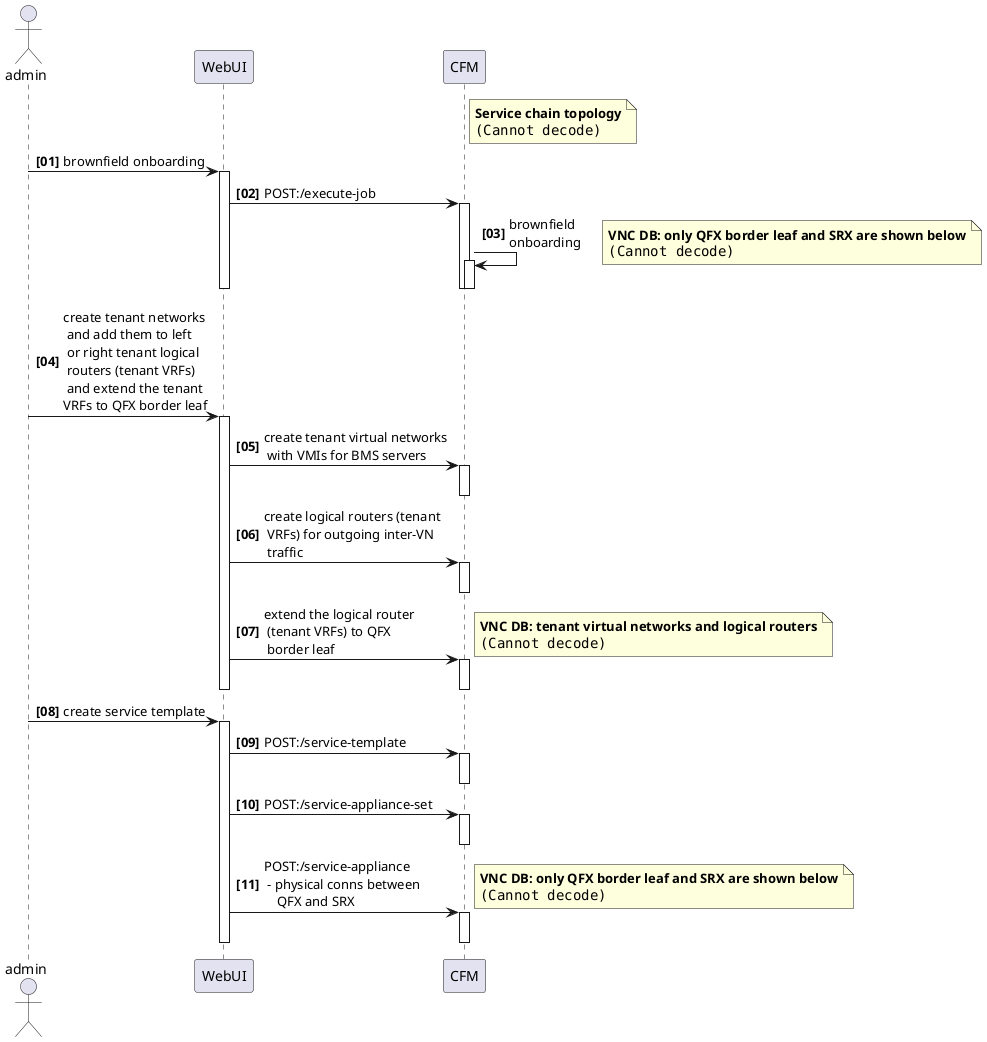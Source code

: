 @startuml
autonumber "<b>[00]"
actor admin
participant WebUI as ui
participant "CFM" as cfm

note right cfm
<b>Service chain topology
<img:images/pnf_svc_chain_topology.png{scale=0.5}>
end note

admin -> ui : brownfield onboarding
activate ui
    ui -> cfm: POST:/execute-job
    activate cfm
        cfm -> cfm : brownfield\nonboarding
        activate cfm
        deactivate cfm
    deactivate cfm
    note right
    <b>VNC DB: only QFX border leaf and SRX are shown below</b>
    <img:images/pnf-chaining-data-model-01.png>
    end note
deactivate ui

admin -> ui : create tenant networks\n and add them to left\n or right tenant logical\n routers (tenant VRFs)\n and extend the tenant\nVRFs to QFX border leaf
activate ui
    ui -> cfm : create tenant virtual networks\n with VMIs for BMS servers
    activate cfm
    deactivate cfm

    ui -> cfm : create logical routers (tenant\n VRFs) for outgoing inter-VN\n traffic
    activate cfm
    deactivate cfm

    ui -> cfm : extend the logical router\n (tenant VRFs) to QFX\n border leaf
    activate cfm
    deactivate cfm

    note right
    <b>VNC DB: tenant virtual networks and logical routers</b>
    <img:images/pnf-chaining-data-model-02.png>
    end note
deactivate ui

admin -> ui : create service template
activate ui
    ui -> cfm : POST:/service-template
    activate cfm
    deactivate cfm

    ui -> cfm : POST:/service-appliance-set
    activate cfm
    deactivate cfm

    ui -> cfm : POST:/service-appliance\n - physical conns between\n    QFX and SRX
    activate cfm
    deactivate cfm

    note right
    <b>VNC DB: only QFX border leaf and SRX are shown below</b>
    <img:images/pnf-chaining-data-model-03.png>
    end note
deactivate ui

@enduml